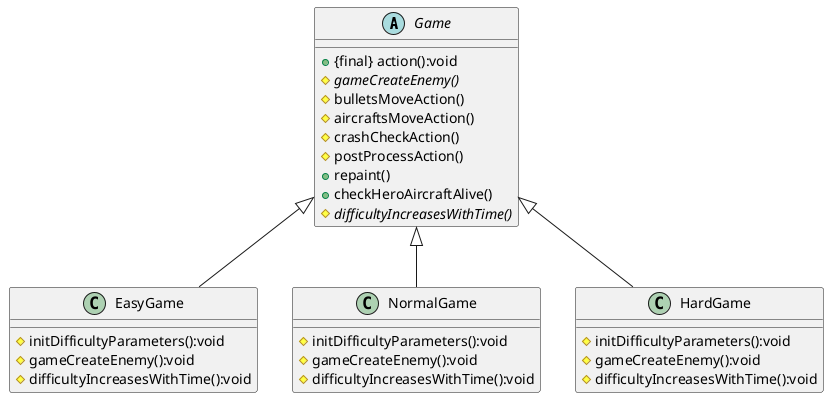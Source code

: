 @startuml
'https://plantuml.com/class-diagram

abstract class Game {

    + {final} action():void
    # {abstract} gameCreateEnemy()
    # bulletsMoveAction()
    # aircraftsMoveAction()
    # crashCheckAction()
    # postProcessAction()
    + repaint()
    + checkHeroAircraftAlive()
    # {abstract} difficultyIncreasesWithTime()
}

class EasyGame {
    # initDifficultyParameters():void
    # gameCreateEnemy():void
    # difficultyIncreasesWithTime():void
}

class NormalGame {
    # initDifficultyParameters():void
    # gameCreateEnemy():void
    # difficultyIncreasesWithTime():void
}

class HardGame {
    # initDifficultyParameters():void
    # gameCreateEnemy():void
    # difficultyIncreasesWithTime():void
}

Game <|-- EasyGame
Game <|-- NormalGame
Game <|-- HardGame

@enduml